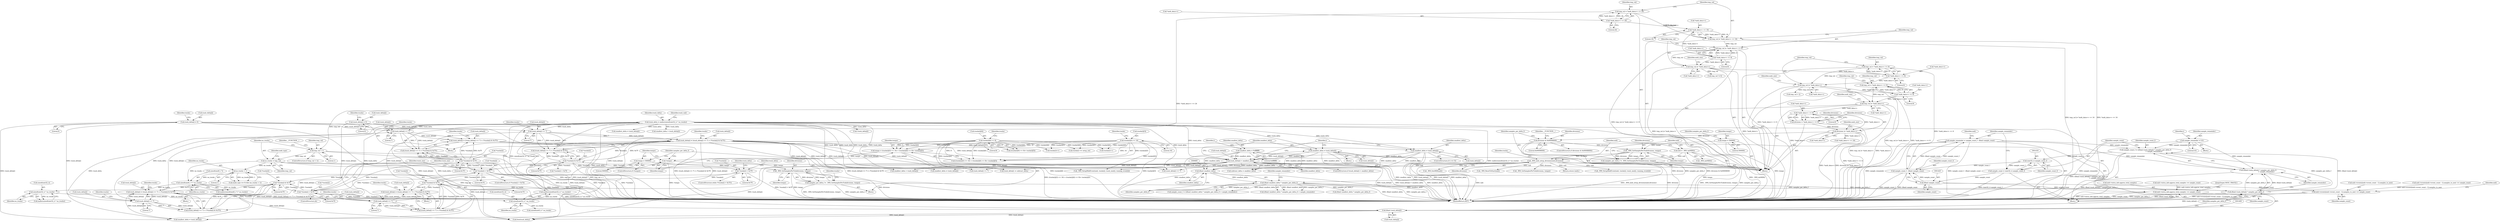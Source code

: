 digraph "0_wildmidi_660b513d99bced8783a4a5984ac2f742c74ebbdd_1@API" {
"1001420" [label="(Call,sample_remainder = sample_count_f - (float) sample_count)"];
"1001422" [label="(Call,sample_count_f - (float) sample_count)"];
"1001417" [label="(Call,(uint32_t) sample_count_f)"];
"1001404" [label="(Call,sample_count_f = (((float) track_delta[i] * samples_per_delta_f)\n                                   + sample_remainder))"];
"1001407" [label="(Call,(float) track_delta[i] * samples_per_delta_f)"];
"1001408" [label="(Call,(float) track_delta[i])"];
"1000410" [label="(Call,track_delta = malloc(sizeof(uint32_t) * no_tracks))"];
"1000412" [label="(Call,malloc(sizeof(uint32_t) * no_tracks))"];
"1000413" [label="(Call,sizeof(uint32_t) * no_tracks)"];
"1000406" [label="(Call,sizeof(uint32_t) * no_tracks)"];
"1000399" [label="(Call,sizeof(uint8_t *) * no_tracks)"];
"1000337" [label="(Call,no_tracks = tmp_val)"];
"1000325" [label="(Call,tmp_val < 1)"];
"1000316" [label="(Call,tmp_val |= *midi_data++)"];
"1000309" [label="(Call,tmp_val = *midi_data++ << 8)"];
"1000311" [label="(Call,*midi_data++ << 8)"];
"1000285" [label="(Call,tmp_val |= *midi_data++)"];
"1000278" [label="(Call,tmp_val = *midi_data++ << 8)"];
"1000280" [label="(Call,*midi_data++ << 8)"];
"1000257" [label="(Call,tmp_val |= *midi_data++)"];
"1000250" [label="(Call,tmp_val |= *midi_data++ << 8)"];
"1000243" [label="(Call,tmp_val |= *midi_data++ << 16)"];
"1000236" [label="(Call,tmp_val = *midi_data++ << 24)"];
"1000238" [label="(Call,*midi_data++ << 24)"];
"1000245" [label="(Call,*midi_data++ << 16)"];
"1000252" [label="(Call,*midi_data++ << 8)"];
"1000345" [label="(Call,no_tracks > 1)"];
"1001380" [label="(Call,track_delta[i] = (track_delta[i] << 7) + (*tracks[i] & 0x7F))"];
"1001385" [label="(Call,track_delta[i] << 7)"];
"1001337" [label="(Call,track_delta[i] = (track_delta[i] << 7) + (*tracks[i] & 0x7F))"];
"1001342" [label="(Call,track_delta[i] << 7)"];
"1001316" [label="(Call,track_delta[i] = 0)"];
"1001347" [label="(Call,*tracks[i] & 0x7F)"];
"1001322" [label="(Call,*tracks[i] > 0x7f)"];
"1000635" [label="(Call,*tracks[i] & 0x7F)"];
"1000594" [label="(Call,*tracks[i] > 0x7F)"];
"1000611" [label="(Call,*tracks[i] & 0x7F)"];
"1001390" [label="(Call,*tracks[i] & 0x7F)"];
"1001361" [label="(Call,*tracks[i] > 0x7f)"];
"1001301" [label="(Call,samples_per_delta_f = _WM_GetSamplesPerTick(divisions, tempo))"];
"1001303" [label="(Call,_WM_GetSamplesPerTick(divisions, tempo))"];
"1000393" [label="(Call,_WM_midi_setup_divisions(mdi,divisions))"];
"1000390" [label="(Call,mdi = _WM_initMDI())"];
"1000387" [label="(Call,_WM_GetSamplesPerTick(divisions, tempo))"];
"1000373" [label="(Call,divisions & 0x00008000)"];
"1000364" [label="(Call,divisions |= *midi_data++)"];
"1000357" [label="(Call,divisions = *midi_data++ << 8)"];
"1000359" [label="(Call,*midi_data++ << 8)"];
"1000140" [label="(Call,tempo = 500000)"];
"1001298" [label="(Call,tempo = 500000)"];
"1001296" [label="(Call,!tempo)"];
"1001272" [label="(Call,tempo = (tracks[i][3] << 16) + (tracks[i][4] << 8)+ tracks[i][5])"];
"1001275" [label="(Call,tracks[i][3] << 16)"];
"1001283" [label="(Call,tracks[i][4] << 8)"];
"1000683" [label="(Call,(float) smallest_delta * samples_per_delta_f)"];
"1000684" [label="(Call,(float) smallest_delta)"];
"1000661" [label="(Call,smallest_delta = track_delta[i])"];
"1000655" [label="(Call,track_delta[i] < smallest_delta)"];
"1000625" [label="(Call,track_delta[i] = (track_delta[i] << 7) + (*tracks[i] & 0x7F))"];
"1000630" [label="(Call,track_delta[i] << 7)"];
"1000588" [label="(Call,track_delta[i] = 0)"];
"1000601" [label="(Call,track_delta[i] = (track_delta[i] << 7) + (*tracks[i] & 0x7F))"];
"1000606" [label="(Call,track_delta[i] << 7)"];
"1000431" [label="(Call,smallest_delta = 0xffffffff)"];
"1000672" [label="(Call,smallest_delta = track_delta[i])"];
"1000385" [label="(Call,samples_per_delta_f = _WM_GetSamplesPerTick(divisions, tempo))"];
"1001125" [label="(Call,sample_remainder = 0.0)"];
"1001420" [label="(Call,sample_remainder = sample_count_f - (float) sample_count)"];
"1001424" [label="(Call,(float) sample_count)"];
"1001415" [label="(Call,sample_count = (uint32_t) sample_count_f)"];
"1001406" [label="(Call,((float) track_delta[i] * samples_per_delta_f)\n                                   + sample_remainder)"];
"1001427" [label="(Call,mdi->events[mdi->event_count - 1].samples_to_next += sample_count)"];
"1001440" [label="(Call,mdi->extra_info.approx_total_samples += sample_count)"];
"1001427" [label="(Call,mdi->events[mdi->event_count - 1].samples_to_next += sample_count)"];
"1000611" [label="(Call,*tracks[i] & 0x7F)"];
"1000263" [label="(Identifier,midi_size)"];
"1000612" [label="(Call,*tracks[i])"];
"1000249" [label="(Literal,16)"];
"1000357" [label="(Call,divisions = *midi_data++ << 8)"];
"1000245" [label="(Call,*midi_data++ << 16)"];
"1000673" [label="(Identifier,smallest_delta)"];
"1000393" [label="(Call,_WM_midi_setup_divisions(mdi,divisions))"];
"1001292" [label="(Identifier,tracks)"];
"1000655" [label="(Call,track_delta[i] < smallest_delta)"];
"1001147" [label="(Call,_WM_SetupMidiEvent(mdi, tracks[i], track_size[i], running_event[i]))"];
"1000392" [label="(Call,_WM_initMDI())"];
"1001341" [label="(Call,(track_delta[i] << 7) + (*tracks[i] & 0x7F))"];
"1000257" [label="(Call,tmp_val |= *midi_data++)"];
"1000250" [label="(Call,tmp_val |= *midi_data++ << 8)"];
"1000378" [label="(Identifier,__FUNCTION__)"];
"1001127" [label="(Literal,0.0)"];
"1001284" [label="(Call,tracks[i][4])"];
"1000686" [label="(Identifier,smallest_delta)"];
"1000280" [label="(Call,*midi_data++ << 8)"];
"1000406" [label="(Call,sizeof(uint32_t) * no_tracks)"];
"1001056" [label="(Call,smallest_delta > track_delta[i])"];
"1001348" [label="(Call,*tracks[i])"];
"1000266" [label="(Call,tmp_val != 6)"];
"1000394" [label="(Identifier,mdi)"];
"1000360" [label="(Call,*midi_data++)"];
"1001286" [label="(Identifier,tracks)"];
"1000682" [label="(Call,((float) smallest_delta * samples_per_delta_f) + sample_remainder)"];
"1001298" [label="(Call,tempo = 500000)"];
"1001527" [label="(Return,return (mdi);)"];
"1000654" [label="(ControlStructure,if (track_delta[i] < smallest_delta))"];
"1001126" [label="(Identifier,sample_remainder)"];
"1000656" [label="(Call,track_delta[i])"];
"1000291" [label="(Identifier,midi_size)"];
"1001381" [label="(Call,track_delta[i])"];
"1000281" [label="(Call,*midi_data++)"];
"1000625" [label="(Call,track_delta[i] = (track_delta[i] << 7) + (*tracks[i] & 0x7F))"];
"1000605" [label="(Call,(track_delta[i] << 7) + (*tracks[i] & 0x7F))"];
"1000610" [label="(Literal,7)"];
"1000407" [label="(Call,sizeof(uint32_t))"];
"1000345" [label="(Call,no_tracks > 1)"];
"1000391" [label="(Identifier,mdi)"];
"1001443" [label="(Identifier,mdi)"];
"1000390" [label="(Call,mdi = _WM_initMDI())"];
"1000398" [label="(Call,malloc(sizeof(uint8_t *) * no_tracks))"];
"1000312" [label="(Call,*midi_data++)"];
"1000239" [label="(Call,*midi_data++)"];
"1001410" [label="(Call,track_delta[i])"];
"1000410" [label="(Call,track_delta = malloc(sizeof(uint32_t) * no_tracks))"];
"1001404" [label="(Call,sample_count_f = (((float) track_delta[i] * samples_per_delta_f)\n                                   + sample_remainder))"];
"1001385" [label="(Call,track_delta[i] << 7)"];
"1000966" [label="(Call,*tracks[i] > 0x7f)"];
"1001301" [label="(Call,samples_per_delta_f = _WM_GetSamplesPerTick(divisions, tempo))"];
"1000278" [label="(Call,tmp_val = *midi_data++ << 8)"];
"1001320" [label="(Literal,0)"];
"1000366" [label="(Call,*midi_data++)"];
"1001350" [label="(Identifier,tracks)"];
"1000677" [label="(Call,subtract_delta = smallest_delta)"];
"1000614" [label="(Identifier,tracks)"];
"1001440" [label="(Call,mdi->extra_info.approx_total_samples += sample_count)"];
"1001395" [label="(Literal,0x7F)"];
"1001422" [label="(Call,sample_count_f - (float) sample_count)"];
"1000327" [label="(Literal,1)"];
"1001274" [label="(Call,(tracks[i][3] << 16) + (tracks[i][4] << 8)+ tracks[i][5])"];
"1001355" [label="(Identifier,tracks)"];
"1000663" [label="(Call,track_delta[i])"];
"1001346" [label="(Literal,7)"];
"1001370" [label="(Identifier,track_size)"];
"1000479" [label="(Call,*midi_data++ << 24)"];
"1001405" [label="(Identifier,sample_count_f)"];
"1001029" [label="(Call,track_delta[i] << 7)"];
"1000436" [label="(Identifier,i)"];
"1001415" [label="(Call,sample_count = (uint32_t) sample_count_f)"];
"1001398" [label="(Identifier,tracks)"];
"1000594" [label="(Call,*tracks[i] > 0x7F)"];
"1001342" [label="(Call,track_delta[i] << 7)"];
"1000123" [label="(Block,)"];
"1001144" [label="(Block,)"];
"1000674" [label="(Call,track_delta[i])"];
"1000595" [label="(Call,*tracks[i])"];
"1001308" [label="(Identifier,tracks)"];
"1000603" [label="(Identifier,track_delta)"];
"1000627" [label="(Identifier,track_delta)"];
"1000374" [label="(Identifier,divisions)"];
"1001407" [label="(Call,(float) track_delta[i] * samples_per_delta_f)"];
"1000373" [label="(Call,divisions & 0x00008000)"];
"1000243" [label="(Call,tmp_val |= *midi_data++ << 16)"];
"1001396" [label="(Call,tracks[i]++)"];
"1001389" [label="(Literal,7)"];
"1000599" [label="(Literal,0x7F)"];
"1000294" [label="(Call,tmp_val > 2)"];
"1000142" [label="(Literal,500000)"];
"1000636" [label="(Call,*tracks[i])"];
"1000687" [label="(Identifier,samples_per_delta_f)"];
"1000635" [label="(Call,*tracks[i] & 0x7F)"];
"1000286" [label="(Identifier,tmp_val)"];
"1000986" [label="(Call,track_delta[i] << 7)"];
"1000784" [label="(Call,_WM_SetupMidiEvent(mdi, tracks[i], track_size[i], running_event[i]))"];
"1001281" [label="(Literal,16)"];
"1001515" [label="(Call,free(track_delta))"];
"1000339" [label="(Identifier,tmp_val)"];
"1000236" [label="(Call,tmp_val = *midi_data++ << 24)"];
"1000660" [label="(Block,)"];
"1000140" [label="(Call,tempo = 500000)"];
"1000418" [label="(Identifier,track_end)"];
"1000309" [label="(Call,tmp_val = *midi_data++ << 8)"];
"1001423" [label="(Identifier,sample_count_f)"];
"1001337" [label="(Call,track_delta[i] = (track_delta[i] << 7) + (*tracks[i] & 0x7F))"];
"1001327" [label="(Literal,0x7f)"];
"1001441" [label="(Call,mdi->extra_info.approx_total_samples)"];
"1001408" [label="(Call,(float) track_delta[i])"];
"1000364" [label="(Call,divisions |= *midi_data++)"];
"1000714" [label="(Call,mdi->extra_info.approx_total_samples += sample_count)"];
"1001533" [label="(MethodReturn,RET)"];
"1000318" [label="(Call,*midi_data++)"];
"1000412" [label="(Call,malloc(sizeof(uint32_t) * no_tracks))"];
"1000363" [label="(Literal,8)"];
"1001362" [label="(Call,*tracks[i])"];
"1001295" [label="(ControlStructure,if (!tempo))"];
"1000411" [label="(Identifier,track_delta)"];
"1000385" [label="(Call,samples_per_delta_f = _WM_GetSamplesPerTick(divisions, tempo))"];
"1000432" [label="(Identifier,smallest_delta)"];
"1000359" [label="(Call,*midi_data++ << 8)"];
"1000346" [label="(Identifier,no_tracks)"];
"1000141" [label="(Identifier,tempo)"];
"1001323" [label="(Call,*tracks[i])"];
"1000588" [label="(Call,track_delta[i] = 0)"];
"1000399" [label="(Call,sizeof(uint8_t *) * no_tracks)"];
"1000284" [label="(Literal,8)"];
"1000597" [label="(Identifier,tracks)"];
"1000343" [label="(Identifier,midi_type)"];
"1000375" [label="(Literal,0x00008000)"];
"1001289" [label="(Literal,8)"];
"1000287" [label="(Call,*midi_data++)"];
"1001529" [label="(Call,_WM_freeMDI(mdi))"];
"1000259" [label="(Call,*midi_data++)"];
"1001384" [label="(Call,(track_delta[i] << 7) + (*tracks[i] & 0x7F))"];
"1001325" [label="(Identifier,tracks)"];
"1000643" [label="(Identifier,tracks)"];
"1000244" [label="(Identifier,tmp_val)"];
"1000237" [label="(Identifier,tmp_val)"];
"1001300" [label="(Literal,500000)"];
"1001343" [label="(Call,track_delta[i])"];
"1001306" [label="(Call,tracks[i] += setup_ret)"];
"1001282" [label="(Call,(tracks[i][4] << 8)+ tracks[i][5])"];
"1000662" [label="(Identifier,smallest_delta)"];
"1000387" [label="(Call,_WM_GetSamplesPerTick(divisions, tempo))"];
"1001303" [label="(Call,_WM_GetSamplesPerTick(divisions, tempo))"];
"1000251" [label="(Identifier,tmp_val)"];
"1001317" [label="(Call,track_delta[i])"];
"1000630" [label="(Call,track_delta[i] << 7)"];
"1000634" [label="(Literal,7)"];
"1000324" [label="(ControlStructure,if (tmp_val < 1))"];
"1001283" [label="(Call,tracks[i][4] << 8)"];
"1001366" [label="(Literal,0x7f)"];
"1000589" [label="(Call,track_delta[i])"];
"1001380" [label="(Call,track_delta[i] = (track_delta[i] << 7) + (*tracks[i] & 0x7F))"];
"1001426" [label="(Identifier,sample_count)"];
"1001428" [label="(Call,mdi->events[mdi->event_count - 1].samples_to_next)"];
"1000370" [label="(Identifier,midi_size)"];
"1000311" [label="(Call,*midi_data++ << 8)"];
"1001297" [label="(Identifier,tempo)"];
"1000774" [label="(Call,smallest_delta = track_delta[i])"];
"1000413" [label="(Call,sizeof(uint32_t) * no_tracks)"];
"1000606" [label="(Call,track_delta[i] << 7)"];
"1000315" [label="(Literal,8)"];
"1000279" [label="(Identifier,tmp_val)"];
"1000317" [label="(Identifier,tmp_val)"];
"1001338" [label="(Call,track_delta[i])"];
"1001296" [label="(Call,!tempo)"];
"1000688" [label="(Identifier,sample_remainder)"];
"1000619" [label="(Identifier,tracks)"];
"1000395" [label="(Identifier,divisions)"];
"1001275" [label="(Call,tracks[i][3] << 16)"];
"1001420" [label="(Call,sample_remainder = sample_count_f - (float) sample_count)"];
"1000256" [label="(Literal,8)"];
"1000668" [label="(ControlStructure,if (i == 0))"];
"1000358" [label="(Identifier,divisions)"];
"1001424" [label="(Call,(float) sample_count)"];
"1000338" [label="(Identifier,no_tracks)"];
"1000330" [label="(Identifier,__FUNCTION__)"];
"1000322" [label="(Identifier,midi_size)"];
"1000661" [label="(Call,smallest_delta = track_delta[i])"];
"1001302" [label="(Identifier,samples_per_delta_f)"];
"1001075" [label="(Call,(float) smallest_delta * samples_per_delta_f)"];
"1000443" [label="(Block,)"];
"1001439" [label="(Identifier,sample_count)"];
"1000600" [label="(Block,)"];
"1000310" [label="(Identifier,tmp_val)"];
"1001352" [label="(Literal,0x7F)"];
"1001431" [label="(Identifier,mdi)"];
"1001393" [label="(Identifier,tracks)"];
"1001273" [label="(Identifier,tempo)"];
"1001390" [label="(Call,*tracks[i] & 0x7F)"];
"1000626" [label="(Call,track_delta[i])"];
"1000325" [label="(Call,tmp_val < 1)"];
"1001413" [label="(Identifier,samples_per_delta_f)"];
"1001322" [label="(Call,*tracks[i] > 0x7f)"];
"1000431" [label="(Call,smallest_delta = 0xffffffff)"];
"1000409" [label="(Identifier,no_tracks)"];
"1001361" [label="(Call,*tracks[i] > 0x7f)"];
"1000253" [label="(Call,*midi_data++)"];
"1000638" [label="(Identifier,tracks)"];
"1001347" [label="(Call,*tracks[i] & 0x7F)"];
"1001330" [label="(Block,)"];
"1000388" [label="(Identifier,divisions)"];
"1000592" [label="(Literal,0)"];
"1000680" [label="(Call,sample_count_f = (((float) smallest_delta * samples_per_delta_f) + sample_remainder))"];
"1001447" [label="(JumpTarget,NEXT_TRACK2:)"];
"1000246" [label="(Call,*midi_data++)"];
"1000683" [label="(Call,(float) smallest_delta * samples_per_delta_f)"];
"1000601" [label="(Call,track_delta[i] = (track_delta[i] << 7) + (*tracks[i] & 0x7F))"];
"1000397" [label="(Identifier,tracks)"];
"1001334" [label="(Identifier,track_size)"];
"1001321" [label="(ControlStructure,if (*tracks[i] > 0x7f))"];
"1000768" [label="(Call,smallest_delta > track_delta[i])"];
"1000607" [label="(Call,track_delta[i])"];
"1001125" [label="(Call,sample_remainder = 0.0)"];
"1000326" [label="(Identifier,tmp_val)"];
"1000386" [label="(Identifier,samples_per_delta_f)"];
"1000433" [label="(Literal,0xffffffff)"];
"1001417" [label="(Call,(uint32_t) sample_count_f)"];
"1000365" [label="(Identifier,divisions)"];
"1001272" [label="(Call,tempo = (tracks[i][3] << 16) + (tracks[i][4] << 8)+ tracks[i][5])"];
"1001130" [label="(Identifier,i)"];
"1000416" [label="(Identifier,no_tracks)"];
"1001304" [label="(Identifier,divisions)"];
"1000754" [label="(Call,track_delta[i] -= subtract_delta)"];
"1001114" [label="(Block,)"];
"1001448" [label="(Call,smallest_delta = track_delta[i])"];
"1000616" [label="(Literal,0x7F)"];
"1000672" [label="(Call,smallest_delta = track_delta[i])"];
"1000402" [label="(Identifier,no_tracks)"];
"1001406" [label="(Call,((float) track_delta[i] * samples_per_delta_f)\n                                   + sample_remainder)"];
"1001414" [label="(Identifier,sample_remainder)"];
"1001271" [label="(Block,)"];
"1000701" [label="(Call,mdi->events[mdi->event_count - 1].samples_to_next += sample_count)"];
"1000242" [label="(Literal,24)"];
"1000602" [label="(Call,track_delta[i])"];
"1001329" [label="(ControlStructure,do)"];
"1001419" [label="(Identifier,sample_count_f)"];
"1001391" [label="(Call,*tracks[i])"];
"1000258" [label="(Identifier,tmp_val)"];
"1001446" [label="(Identifier,sample_count)"];
"1001421" [label="(Identifier,sample_remainder)"];
"1000593" [label="(ControlStructure,while (*tracks[i] > 0x7F))"];
"1000389" [label="(Identifier,tempo)"];
"1000372" [label="(ControlStructure,if (divisions & 0x00008000))"];
"1001276" [label="(Call,tracks[i][3])"];
"1001508" [label="(Call,_WM_ResetToStart(mdi))"];
"1000341" [label="(Call,(midi_type == 0) && (no_tracks > 1))"];
"1000631" [label="(Call,track_delta[i])"];
"1000952" [label="(Call,_WM_GetSamplesPerTick(divisions, tempo))"];
"1001299" [label="(Identifier,tempo)"];
"1000238" [label="(Call,*midi_data++ << 24)"];
"1001353" [label="(Call,tracks[i]++)"];
"1001416" [label="(Identifier,sample_count)"];
"1000400" [label="(Call,sizeof(uint8_t *))"];
"1000337" [label="(Call,no_tracks = tmp_val)"];
"1000347" [label="(Literal,1)"];
"1001062" [label="(Call,smallest_delta = track_delta[i])"];
"1001305" [label="(Identifier,tempo)"];
"1000145" [label="(Identifier,samples_per_delta_f)"];
"1000442" [label="(Identifier,i)"];
"1001316" [label="(Call,track_delta[i] = 0)"];
"1000414" [label="(Call,sizeof(uint32_t))"];
"1000316" [label="(Call,tmp_val |= *midi_data++)"];
"1000285" [label="(Call,tmp_val |= *midi_data++)"];
"1000252" [label="(Call,*midi_data++ << 8)"];
"1001048" [label="(Call,!track_delta[i])"];
"1000684" [label="(Call,(float) smallest_delta)"];
"1001386" [label="(Call,track_delta[i])"];
"1000640" [label="(Literal,0x7F)"];
"1000629" [label="(Call,(track_delta[i] << 7) + (*tracks[i] & 0x7F))"];
"1000420" [label="(Call,sizeof(uint8_t) * no_tracks)"];
"1000659" [label="(Identifier,smallest_delta)"];
"1000405" [label="(Call,malloc(sizeof(uint32_t) * no_tracks))"];
"1001420" -> "1001144"  [label="AST: "];
"1001420" -> "1001422"  [label="CFG: "];
"1001421" -> "1001420"  [label="AST: "];
"1001422" -> "1001420"  [label="AST: "];
"1001431" -> "1001420"  [label="CFG: "];
"1001420" -> "1001533"  [label="DDG: sample_count_f - (float) sample_count"];
"1001420" -> "1001533"  [label="DDG: sample_remainder"];
"1001420" -> "1001404"  [label="DDG: sample_remainder"];
"1001420" -> "1001406"  [label="DDG: sample_remainder"];
"1001422" -> "1001420"  [label="DDG: sample_count_f"];
"1001422" -> "1001420"  [label="DDG: (float) sample_count"];
"1001422" -> "1001424"  [label="CFG: "];
"1001423" -> "1001422"  [label="AST: "];
"1001424" -> "1001422"  [label="AST: "];
"1001422" -> "1001533"  [label="DDG: sample_count_f"];
"1001422" -> "1001533"  [label="DDG: (float) sample_count"];
"1001417" -> "1001422"  [label="DDG: sample_count_f"];
"1001424" -> "1001422"  [label="DDG: sample_count"];
"1001417" -> "1001415"  [label="AST: "];
"1001417" -> "1001419"  [label="CFG: "];
"1001418" -> "1001417"  [label="AST: "];
"1001419" -> "1001417"  [label="AST: "];
"1001415" -> "1001417"  [label="CFG: "];
"1001417" -> "1001415"  [label="DDG: sample_count_f"];
"1001404" -> "1001417"  [label="DDG: sample_count_f"];
"1001404" -> "1001144"  [label="AST: "];
"1001404" -> "1001406"  [label="CFG: "];
"1001405" -> "1001404"  [label="AST: "];
"1001406" -> "1001404"  [label="AST: "];
"1001416" -> "1001404"  [label="CFG: "];
"1001404" -> "1001533"  [label="DDG: ((float) track_delta[i] * samples_per_delta_f)\n                                   + sample_remainder"];
"1001407" -> "1001404"  [label="DDG: (float) track_delta[i]"];
"1001407" -> "1001404"  [label="DDG: samples_per_delta_f"];
"1001125" -> "1001404"  [label="DDG: sample_remainder"];
"1001407" -> "1001406"  [label="AST: "];
"1001407" -> "1001413"  [label="CFG: "];
"1001408" -> "1001407"  [label="AST: "];
"1001413" -> "1001407"  [label="AST: "];
"1001414" -> "1001407"  [label="CFG: "];
"1001407" -> "1001533"  [label="DDG: (float) track_delta[i]"];
"1001407" -> "1001533"  [label="DDG: samples_per_delta_f"];
"1001407" -> "1001406"  [label="DDG: (float) track_delta[i]"];
"1001407" -> "1001406"  [label="DDG: samples_per_delta_f"];
"1001408" -> "1001407"  [label="DDG: track_delta[i]"];
"1001301" -> "1001407"  [label="DDG: samples_per_delta_f"];
"1000683" -> "1001407"  [label="DDG: samples_per_delta_f"];
"1001408" -> "1001410"  [label="CFG: "];
"1001409" -> "1001408"  [label="AST: "];
"1001410" -> "1001408"  [label="AST: "];
"1001413" -> "1001408"  [label="CFG: "];
"1000410" -> "1001408"  [label="DDG: track_delta"];
"1001380" -> "1001408"  [label="DDG: track_delta[i]"];
"1001408" -> "1001448"  [label="DDG: track_delta[i]"];
"1001408" -> "1001515"  [label="DDG: track_delta[i]"];
"1000410" -> "1000123"  [label="AST: "];
"1000410" -> "1000412"  [label="CFG: "];
"1000411" -> "1000410"  [label="AST: "];
"1000412" -> "1000410"  [label="AST: "];
"1000418" -> "1000410"  [label="CFG: "];
"1000410" -> "1001533"  [label="DDG: malloc(sizeof(uint32_t) * no_tracks)"];
"1000412" -> "1000410"  [label="DDG: sizeof(uint32_t) * no_tracks"];
"1000410" -> "1000606"  [label="DDG: track_delta"];
"1000410" -> "1000630"  [label="DDG: track_delta"];
"1000410" -> "1000655"  [label="DDG: track_delta"];
"1000410" -> "1000661"  [label="DDG: track_delta"];
"1000410" -> "1000672"  [label="DDG: track_delta"];
"1000410" -> "1000754"  [label="DDG: track_delta"];
"1000410" -> "1000768"  [label="DDG: track_delta"];
"1000410" -> "1000774"  [label="DDG: track_delta"];
"1000410" -> "1000986"  [label="DDG: track_delta"];
"1000410" -> "1001029"  [label="DDG: track_delta"];
"1000410" -> "1001048"  [label="DDG: track_delta"];
"1000410" -> "1001056"  [label="DDG: track_delta"];
"1000410" -> "1001062"  [label="DDG: track_delta"];
"1000410" -> "1001342"  [label="DDG: track_delta"];
"1000410" -> "1001385"  [label="DDG: track_delta"];
"1000410" -> "1001448"  [label="DDG: track_delta"];
"1000410" -> "1001515"  [label="DDG: track_delta"];
"1000412" -> "1000413"  [label="CFG: "];
"1000413" -> "1000412"  [label="AST: "];
"1000412" -> "1001533"  [label="DDG: sizeof(uint32_t) * no_tracks"];
"1000413" -> "1000412"  [label="DDG: no_tracks"];
"1000413" -> "1000416"  [label="CFG: "];
"1000414" -> "1000413"  [label="AST: "];
"1000416" -> "1000413"  [label="AST: "];
"1000406" -> "1000413"  [label="DDG: no_tracks"];
"1000413" -> "1000420"  [label="DDG: no_tracks"];
"1000406" -> "1000405"  [label="AST: "];
"1000406" -> "1000409"  [label="CFG: "];
"1000407" -> "1000406"  [label="AST: "];
"1000409" -> "1000406"  [label="AST: "];
"1000405" -> "1000406"  [label="CFG: "];
"1000406" -> "1000405"  [label="DDG: no_tracks"];
"1000399" -> "1000406"  [label="DDG: no_tracks"];
"1000399" -> "1000398"  [label="AST: "];
"1000399" -> "1000402"  [label="CFG: "];
"1000400" -> "1000399"  [label="AST: "];
"1000402" -> "1000399"  [label="AST: "];
"1000398" -> "1000399"  [label="CFG: "];
"1000399" -> "1000398"  [label="DDG: no_tracks"];
"1000337" -> "1000399"  [label="DDG: no_tracks"];
"1000345" -> "1000399"  [label="DDG: no_tracks"];
"1000337" -> "1000123"  [label="AST: "];
"1000337" -> "1000339"  [label="CFG: "];
"1000338" -> "1000337"  [label="AST: "];
"1000339" -> "1000337"  [label="AST: "];
"1000343" -> "1000337"  [label="CFG: "];
"1000337" -> "1001533"  [label="DDG: tmp_val"];
"1000337" -> "1001533"  [label="DDG: no_tracks"];
"1000325" -> "1000337"  [label="DDG: tmp_val"];
"1000337" -> "1000345"  [label="DDG: no_tracks"];
"1000325" -> "1000324"  [label="AST: "];
"1000325" -> "1000327"  [label="CFG: "];
"1000326" -> "1000325"  [label="AST: "];
"1000327" -> "1000325"  [label="AST: "];
"1000330" -> "1000325"  [label="CFG: "];
"1000338" -> "1000325"  [label="CFG: "];
"1000325" -> "1001533"  [label="DDG: tmp_val"];
"1000325" -> "1001533"  [label="DDG: tmp_val < 1"];
"1000316" -> "1000325"  [label="DDG: tmp_val"];
"1000316" -> "1000123"  [label="AST: "];
"1000316" -> "1000318"  [label="CFG: "];
"1000317" -> "1000316"  [label="AST: "];
"1000318" -> "1000316"  [label="AST: "];
"1000322" -> "1000316"  [label="CFG: "];
"1000316" -> "1001533"  [label="DDG: *midi_data++"];
"1000316" -> "1001533"  [label="DDG: tmp_val |= *midi_data++"];
"1000309" -> "1000316"  [label="DDG: tmp_val"];
"1000311" -> "1000316"  [label="DDG: *midi_data++"];
"1000316" -> "1000359"  [label="DDG: *midi_data++"];
"1000309" -> "1000123"  [label="AST: "];
"1000309" -> "1000311"  [label="CFG: "];
"1000310" -> "1000309"  [label="AST: "];
"1000311" -> "1000309"  [label="AST: "];
"1000317" -> "1000309"  [label="CFG: "];
"1000309" -> "1001533"  [label="DDG: *midi_data++ << 8"];
"1000311" -> "1000309"  [label="DDG: *midi_data++"];
"1000311" -> "1000309"  [label="DDG: 8"];
"1000311" -> "1000315"  [label="CFG: "];
"1000312" -> "1000311"  [label="AST: "];
"1000315" -> "1000311"  [label="AST: "];
"1000285" -> "1000311"  [label="DDG: *midi_data++"];
"1000285" -> "1000123"  [label="AST: "];
"1000285" -> "1000287"  [label="CFG: "];
"1000286" -> "1000285"  [label="AST: "];
"1000287" -> "1000285"  [label="AST: "];
"1000291" -> "1000285"  [label="CFG: "];
"1000285" -> "1001533"  [label="DDG: tmp_val |= *midi_data++"];
"1000285" -> "1001533"  [label="DDG: *midi_data++"];
"1000278" -> "1000285"  [label="DDG: tmp_val"];
"1000280" -> "1000285"  [label="DDG: *midi_data++"];
"1000285" -> "1000294"  [label="DDG: tmp_val"];
"1000278" -> "1000123"  [label="AST: "];
"1000278" -> "1000280"  [label="CFG: "];
"1000279" -> "1000278"  [label="AST: "];
"1000280" -> "1000278"  [label="AST: "];
"1000286" -> "1000278"  [label="CFG: "];
"1000278" -> "1001533"  [label="DDG: *midi_data++ << 8"];
"1000280" -> "1000278"  [label="DDG: *midi_data++"];
"1000280" -> "1000278"  [label="DDG: 8"];
"1000280" -> "1000284"  [label="CFG: "];
"1000281" -> "1000280"  [label="AST: "];
"1000284" -> "1000280"  [label="AST: "];
"1000257" -> "1000280"  [label="DDG: *midi_data++"];
"1000257" -> "1000123"  [label="AST: "];
"1000257" -> "1000259"  [label="CFG: "];
"1000258" -> "1000257"  [label="AST: "];
"1000259" -> "1000257"  [label="AST: "];
"1000263" -> "1000257"  [label="CFG: "];
"1000257" -> "1001533"  [label="DDG: *midi_data++"];
"1000257" -> "1001533"  [label="DDG: tmp_val |= *midi_data++"];
"1000250" -> "1000257"  [label="DDG: tmp_val"];
"1000252" -> "1000257"  [label="DDG: *midi_data++"];
"1000257" -> "1000266"  [label="DDG: tmp_val"];
"1000250" -> "1000123"  [label="AST: "];
"1000250" -> "1000252"  [label="CFG: "];
"1000251" -> "1000250"  [label="AST: "];
"1000252" -> "1000250"  [label="AST: "];
"1000258" -> "1000250"  [label="CFG: "];
"1000250" -> "1001533"  [label="DDG: *midi_data++ << 8"];
"1000250" -> "1001533"  [label="DDG: tmp_val |= *midi_data++ << 8"];
"1000243" -> "1000250"  [label="DDG: tmp_val"];
"1000252" -> "1000250"  [label="DDG: *midi_data++"];
"1000252" -> "1000250"  [label="DDG: 8"];
"1000243" -> "1000123"  [label="AST: "];
"1000243" -> "1000245"  [label="CFG: "];
"1000244" -> "1000243"  [label="AST: "];
"1000245" -> "1000243"  [label="AST: "];
"1000251" -> "1000243"  [label="CFG: "];
"1000243" -> "1001533"  [label="DDG: *midi_data++ << 16"];
"1000243" -> "1001533"  [label="DDG: tmp_val |= *midi_data++ << 16"];
"1000236" -> "1000243"  [label="DDG: tmp_val"];
"1000245" -> "1000243"  [label="DDG: *midi_data++"];
"1000245" -> "1000243"  [label="DDG: 16"];
"1000236" -> "1000123"  [label="AST: "];
"1000236" -> "1000238"  [label="CFG: "];
"1000237" -> "1000236"  [label="AST: "];
"1000238" -> "1000236"  [label="AST: "];
"1000244" -> "1000236"  [label="CFG: "];
"1000236" -> "1001533"  [label="DDG: *midi_data++ << 24"];
"1000238" -> "1000236"  [label="DDG: *midi_data++"];
"1000238" -> "1000236"  [label="DDG: 24"];
"1000238" -> "1000242"  [label="CFG: "];
"1000239" -> "1000238"  [label="AST: "];
"1000242" -> "1000238"  [label="AST: "];
"1000238" -> "1000245"  [label="DDG: *midi_data++"];
"1000245" -> "1000249"  [label="CFG: "];
"1000246" -> "1000245"  [label="AST: "];
"1000249" -> "1000245"  [label="AST: "];
"1000245" -> "1000252"  [label="DDG: *midi_data++"];
"1000252" -> "1000256"  [label="CFG: "];
"1000253" -> "1000252"  [label="AST: "];
"1000256" -> "1000252"  [label="AST: "];
"1000345" -> "1000341"  [label="AST: "];
"1000345" -> "1000347"  [label="CFG: "];
"1000346" -> "1000345"  [label="AST: "];
"1000347" -> "1000345"  [label="AST: "];
"1000341" -> "1000345"  [label="CFG: "];
"1000345" -> "1001533"  [label="DDG: no_tracks"];
"1000345" -> "1000341"  [label="DDG: no_tracks"];
"1000345" -> "1000341"  [label="DDG: 1"];
"1001380" -> "1001144"  [label="AST: "];
"1001380" -> "1001384"  [label="CFG: "];
"1001381" -> "1001380"  [label="AST: "];
"1001384" -> "1001380"  [label="AST: "];
"1001398" -> "1001380"  [label="CFG: "];
"1001380" -> "1001533"  [label="DDG: (track_delta[i] << 7) + (*tracks[i] & 0x7F)"];
"1001385" -> "1001380"  [label="DDG: track_delta[i]"];
"1001385" -> "1001380"  [label="DDG: 7"];
"1001390" -> "1001380"  [label="DDG: *tracks[i]"];
"1001390" -> "1001380"  [label="DDG: 0x7F"];
"1001385" -> "1001384"  [label="AST: "];
"1001385" -> "1001389"  [label="CFG: "];
"1001386" -> "1001385"  [label="AST: "];
"1001389" -> "1001385"  [label="AST: "];
"1001393" -> "1001385"  [label="CFG: "];
"1001385" -> "1001384"  [label="DDG: track_delta[i]"];
"1001385" -> "1001384"  [label="DDG: 7"];
"1001337" -> "1001385"  [label="DDG: track_delta[i]"];
"1001316" -> "1001385"  [label="DDG: track_delta[i]"];
"1001337" -> "1001330"  [label="AST: "];
"1001337" -> "1001341"  [label="CFG: "];
"1001338" -> "1001337"  [label="AST: "];
"1001341" -> "1001337"  [label="AST: "];
"1001355" -> "1001337"  [label="CFG: "];
"1001337" -> "1001533"  [label="DDG: track_delta[i]"];
"1001337" -> "1001533"  [label="DDG: (track_delta[i] << 7) + (*tracks[i] & 0x7F)"];
"1001342" -> "1001337"  [label="DDG: track_delta[i]"];
"1001342" -> "1001337"  [label="DDG: 7"];
"1001347" -> "1001337"  [label="DDG: *tracks[i]"];
"1001347" -> "1001337"  [label="DDG: 0x7F"];
"1001337" -> "1001342"  [label="DDG: track_delta[i]"];
"1001337" -> "1001448"  [label="DDG: track_delta[i]"];
"1001337" -> "1001515"  [label="DDG: track_delta[i]"];
"1001342" -> "1001341"  [label="AST: "];
"1001342" -> "1001346"  [label="CFG: "];
"1001343" -> "1001342"  [label="AST: "];
"1001346" -> "1001342"  [label="AST: "];
"1001350" -> "1001342"  [label="CFG: "];
"1001342" -> "1001341"  [label="DDG: track_delta[i]"];
"1001342" -> "1001341"  [label="DDG: 7"];
"1001316" -> "1001342"  [label="DDG: track_delta[i]"];
"1001316" -> "1001144"  [label="AST: "];
"1001316" -> "1001320"  [label="CFG: "];
"1001317" -> "1001316"  [label="AST: "];
"1001320" -> "1001316"  [label="AST: "];
"1001325" -> "1001316"  [label="CFG: "];
"1001316" -> "1001533"  [label="DDG: track_delta[i]"];
"1001316" -> "1001448"  [label="DDG: track_delta[i]"];
"1001316" -> "1001515"  [label="DDG: track_delta[i]"];
"1001347" -> "1001341"  [label="AST: "];
"1001347" -> "1001352"  [label="CFG: "];
"1001348" -> "1001347"  [label="AST: "];
"1001352" -> "1001347"  [label="AST: "];
"1001341" -> "1001347"  [label="CFG: "];
"1001347" -> "1001341"  [label="DDG: *tracks[i]"];
"1001347" -> "1001341"  [label="DDG: 0x7F"];
"1001322" -> "1001347"  [label="DDG: *tracks[i]"];
"1001361" -> "1001347"  [label="DDG: *tracks[i]"];
"1001347" -> "1001361"  [label="DDG: *tracks[i]"];
"1001322" -> "1001321"  [label="AST: "];
"1001322" -> "1001327"  [label="CFG: "];
"1001323" -> "1001322"  [label="AST: "];
"1001327" -> "1001322"  [label="AST: "];
"1001334" -> "1001322"  [label="CFG: "];
"1001370" -> "1001322"  [label="CFG: "];
"1001322" -> "1001533"  [label="DDG: *tracks[i] > 0x7f"];
"1001322" -> "1001533"  [label="DDG: *tracks[i]"];
"1000635" -> "1001322"  [label="DDG: *tracks[i]"];
"1001390" -> "1001322"  [label="DDG: *tracks[i]"];
"1001361" -> "1001322"  [label="DDG: *tracks[i]"];
"1001322" -> "1001390"  [label="DDG: *tracks[i]"];
"1000635" -> "1000629"  [label="AST: "];
"1000635" -> "1000640"  [label="CFG: "];
"1000636" -> "1000635"  [label="AST: "];
"1000640" -> "1000635"  [label="AST: "];
"1000629" -> "1000635"  [label="CFG: "];
"1000635" -> "1001533"  [label="DDG: *tracks[i]"];
"1000635" -> "1000594"  [label="DDG: *tracks[i]"];
"1000635" -> "1000625"  [label="DDG: *tracks[i]"];
"1000635" -> "1000625"  [label="DDG: 0x7F"];
"1000635" -> "1000629"  [label="DDG: *tracks[i]"];
"1000635" -> "1000629"  [label="DDG: 0x7F"];
"1000594" -> "1000635"  [label="DDG: *tracks[i]"];
"1000635" -> "1000966"  [label="DDG: *tracks[i]"];
"1000594" -> "1000593"  [label="AST: "];
"1000594" -> "1000599"  [label="CFG: "];
"1000595" -> "1000594"  [label="AST: "];
"1000599" -> "1000594"  [label="AST: "];
"1000603" -> "1000594"  [label="CFG: "];
"1000627" -> "1000594"  [label="CFG: "];
"1000594" -> "1001533"  [label="DDG: *tracks[i] > 0x7F"];
"1000611" -> "1000594"  [label="DDG: *tracks[i]"];
"1000594" -> "1000611"  [label="DDG: *tracks[i]"];
"1000611" -> "1000605"  [label="AST: "];
"1000611" -> "1000616"  [label="CFG: "];
"1000612" -> "1000611"  [label="AST: "];
"1000616" -> "1000611"  [label="AST: "];
"1000605" -> "1000611"  [label="CFG: "];
"1000611" -> "1000601"  [label="DDG: *tracks[i]"];
"1000611" -> "1000601"  [label="DDG: 0x7F"];
"1000611" -> "1000605"  [label="DDG: *tracks[i]"];
"1000611" -> "1000605"  [label="DDG: 0x7F"];
"1001390" -> "1001384"  [label="AST: "];
"1001390" -> "1001395"  [label="CFG: "];
"1001391" -> "1001390"  [label="AST: "];
"1001395" -> "1001390"  [label="AST: "];
"1001384" -> "1001390"  [label="CFG: "];
"1001390" -> "1001533"  [label="DDG: *tracks[i]"];
"1001390" -> "1001384"  [label="DDG: *tracks[i]"];
"1001390" -> "1001384"  [label="DDG: 0x7F"];
"1001361" -> "1001390"  [label="DDG: *tracks[i]"];
"1001361" -> "1001329"  [label="AST: "];
"1001361" -> "1001366"  [label="CFG: "];
"1001362" -> "1001361"  [label="AST: "];
"1001366" -> "1001361"  [label="AST: "];
"1001334" -> "1001361"  [label="CFG: "];
"1001370" -> "1001361"  [label="CFG: "];
"1001361" -> "1001533"  [label="DDG: *tracks[i] > 0x7f"];
"1001361" -> "1001533"  [label="DDG: *tracks[i]"];
"1001301" -> "1001271"  [label="AST: "];
"1001301" -> "1001303"  [label="CFG: "];
"1001302" -> "1001301"  [label="AST: "];
"1001303" -> "1001301"  [label="AST: "];
"1001308" -> "1001301"  [label="CFG: "];
"1001301" -> "1001533"  [label="DDG: samples_per_delta_f"];
"1001301" -> "1001533"  [label="DDG: _WM_GetSamplesPerTick(divisions, tempo)"];
"1001303" -> "1001301"  [label="DDG: divisions"];
"1001303" -> "1001301"  [label="DDG: tempo"];
"1001303" -> "1001305"  [label="CFG: "];
"1001304" -> "1001303"  [label="AST: "];
"1001305" -> "1001303"  [label="AST: "];
"1001303" -> "1001533"  [label="DDG: divisions"];
"1001303" -> "1001533"  [label="DDG: tempo"];
"1000393" -> "1001303"  [label="DDG: divisions"];
"1001298" -> "1001303"  [label="DDG: tempo"];
"1001296" -> "1001303"  [label="DDG: tempo"];
"1000393" -> "1000123"  [label="AST: "];
"1000393" -> "1000395"  [label="CFG: "];
"1000394" -> "1000393"  [label="AST: "];
"1000395" -> "1000393"  [label="AST: "];
"1000397" -> "1000393"  [label="CFG: "];
"1000393" -> "1001533"  [label="DDG: mdi"];
"1000393" -> "1001533"  [label="DDG: _WM_midi_setup_divisions(mdi,divisions)"];
"1000393" -> "1001533"  [label="DDG: divisions"];
"1000390" -> "1000393"  [label="DDG: mdi"];
"1000387" -> "1000393"  [label="DDG: divisions"];
"1000393" -> "1000784"  [label="DDG: mdi"];
"1000393" -> "1000952"  [label="DDG: divisions"];
"1000393" -> "1001147"  [label="DDG: mdi"];
"1000393" -> "1001508"  [label="DDG: mdi"];
"1000393" -> "1001527"  [label="DDG: mdi"];
"1000393" -> "1001529"  [label="DDG: mdi"];
"1000390" -> "1000123"  [label="AST: "];
"1000390" -> "1000392"  [label="CFG: "];
"1000391" -> "1000390"  [label="AST: "];
"1000392" -> "1000390"  [label="AST: "];
"1000394" -> "1000390"  [label="CFG: "];
"1000390" -> "1001533"  [label="DDG: _WM_initMDI()"];
"1000387" -> "1000385"  [label="AST: "];
"1000387" -> "1000389"  [label="CFG: "];
"1000388" -> "1000387"  [label="AST: "];
"1000389" -> "1000387"  [label="AST: "];
"1000385" -> "1000387"  [label="CFG: "];
"1000387" -> "1001533"  [label="DDG: tempo"];
"1000387" -> "1000385"  [label="DDG: divisions"];
"1000387" -> "1000385"  [label="DDG: tempo"];
"1000373" -> "1000387"  [label="DDG: divisions"];
"1000140" -> "1000387"  [label="DDG: tempo"];
"1000373" -> "1000372"  [label="AST: "];
"1000373" -> "1000375"  [label="CFG: "];
"1000374" -> "1000373"  [label="AST: "];
"1000375" -> "1000373"  [label="AST: "];
"1000378" -> "1000373"  [label="CFG: "];
"1000386" -> "1000373"  [label="CFG: "];
"1000373" -> "1001533"  [label="DDG: divisions & 0x00008000"];
"1000373" -> "1001533"  [label="DDG: divisions"];
"1000364" -> "1000373"  [label="DDG: divisions"];
"1000364" -> "1000123"  [label="AST: "];
"1000364" -> "1000366"  [label="CFG: "];
"1000365" -> "1000364"  [label="AST: "];
"1000366" -> "1000364"  [label="AST: "];
"1000370" -> "1000364"  [label="CFG: "];
"1000364" -> "1001533"  [label="DDG: divisions |= *midi_data++"];
"1000364" -> "1001533"  [label="DDG: *midi_data++"];
"1000357" -> "1000364"  [label="DDG: divisions"];
"1000359" -> "1000364"  [label="DDG: *midi_data++"];
"1000364" -> "1000479"  [label="DDG: *midi_data++"];
"1000357" -> "1000123"  [label="AST: "];
"1000357" -> "1000359"  [label="CFG: "];
"1000358" -> "1000357"  [label="AST: "];
"1000359" -> "1000357"  [label="AST: "];
"1000365" -> "1000357"  [label="CFG: "];
"1000357" -> "1001533"  [label="DDG: *midi_data++ << 8"];
"1000359" -> "1000357"  [label="DDG: *midi_data++"];
"1000359" -> "1000357"  [label="DDG: 8"];
"1000359" -> "1000363"  [label="CFG: "];
"1000360" -> "1000359"  [label="AST: "];
"1000363" -> "1000359"  [label="AST: "];
"1000140" -> "1000123"  [label="AST: "];
"1000140" -> "1000142"  [label="CFG: "];
"1000141" -> "1000140"  [label="AST: "];
"1000142" -> "1000140"  [label="AST: "];
"1000145" -> "1000140"  [label="CFG: "];
"1000140" -> "1001533"  [label="DDG: tempo"];
"1001298" -> "1001295"  [label="AST: "];
"1001298" -> "1001300"  [label="CFG: "];
"1001299" -> "1001298"  [label="AST: "];
"1001300" -> "1001298"  [label="AST: "];
"1001302" -> "1001298"  [label="CFG: "];
"1001296" -> "1001295"  [label="AST: "];
"1001296" -> "1001297"  [label="CFG: "];
"1001297" -> "1001296"  [label="AST: "];
"1001299" -> "1001296"  [label="CFG: "];
"1001302" -> "1001296"  [label="CFG: "];
"1001296" -> "1001533"  [label="DDG: !tempo"];
"1001272" -> "1001296"  [label="DDG: tempo"];
"1001272" -> "1001271"  [label="AST: "];
"1001272" -> "1001274"  [label="CFG: "];
"1001273" -> "1001272"  [label="AST: "];
"1001274" -> "1001272"  [label="AST: "];
"1001297" -> "1001272"  [label="CFG: "];
"1001272" -> "1001533"  [label="DDG: (tracks[i][3] << 16) + (tracks[i][4] << 8)+ tracks[i][5]"];
"1001275" -> "1001272"  [label="DDG: tracks[i][3]"];
"1001275" -> "1001272"  [label="DDG: 16"];
"1001283" -> "1001272"  [label="DDG: tracks[i][4]"];
"1001283" -> "1001272"  [label="DDG: 8"];
"1001275" -> "1001274"  [label="AST: "];
"1001275" -> "1001281"  [label="CFG: "];
"1001276" -> "1001275"  [label="AST: "];
"1001281" -> "1001275"  [label="AST: "];
"1001286" -> "1001275"  [label="CFG: "];
"1001275" -> "1001533"  [label="DDG: tracks[i][3]"];
"1001275" -> "1001147"  [label="DDG: tracks[i][3]"];
"1001275" -> "1001274"  [label="DDG: tracks[i][3]"];
"1001275" -> "1001274"  [label="DDG: 16"];
"1001275" -> "1001306"  [label="DDG: tracks[i][3]"];
"1001275" -> "1001353"  [label="DDG: tracks[i][3]"];
"1001275" -> "1001396"  [label="DDG: tracks[i][3]"];
"1001283" -> "1001282"  [label="AST: "];
"1001283" -> "1001289"  [label="CFG: "];
"1001284" -> "1001283"  [label="AST: "];
"1001289" -> "1001283"  [label="AST: "];
"1001292" -> "1001283"  [label="CFG: "];
"1001283" -> "1001533"  [label="DDG: tracks[i][4]"];
"1001283" -> "1001147"  [label="DDG: tracks[i][4]"];
"1001283" -> "1001274"  [label="DDG: tracks[i][4]"];
"1001283" -> "1001274"  [label="DDG: 8"];
"1001283" -> "1001282"  [label="DDG: tracks[i][4]"];
"1001283" -> "1001282"  [label="DDG: 8"];
"1001283" -> "1001306"  [label="DDG: tracks[i][4]"];
"1001283" -> "1001353"  [label="DDG: tracks[i][4]"];
"1001283" -> "1001396"  [label="DDG: tracks[i][4]"];
"1000683" -> "1000682"  [label="AST: "];
"1000683" -> "1000687"  [label="CFG: "];
"1000684" -> "1000683"  [label="AST: "];
"1000687" -> "1000683"  [label="AST: "];
"1000688" -> "1000683"  [label="CFG: "];
"1000683" -> "1001533"  [label="DDG: (float) smallest_delta"];
"1000683" -> "1001533"  [label="DDG: samples_per_delta_f"];
"1000683" -> "1000680"  [label="DDG: (float) smallest_delta"];
"1000683" -> "1000680"  [label="DDG: samples_per_delta_f"];
"1000683" -> "1000682"  [label="DDG: (float) smallest_delta"];
"1000683" -> "1000682"  [label="DDG: samples_per_delta_f"];
"1000684" -> "1000683"  [label="DDG: smallest_delta"];
"1000385" -> "1000683"  [label="DDG: samples_per_delta_f"];
"1000683" -> "1001075"  [label="DDG: samples_per_delta_f"];
"1000684" -> "1000686"  [label="CFG: "];
"1000685" -> "1000684"  [label="AST: "];
"1000686" -> "1000684"  [label="AST: "];
"1000687" -> "1000684"  [label="CFG: "];
"1000684" -> "1001533"  [label="DDG: smallest_delta"];
"1000661" -> "1000684"  [label="DDG: smallest_delta"];
"1000431" -> "1000684"  [label="DDG: smallest_delta"];
"1000655" -> "1000684"  [label="DDG: smallest_delta"];
"1000672" -> "1000684"  [label="DDG: smallest_delta"];
"1000661" -> "1000660"  [label="AST: "];
"1000661" -> "1000663"  [label="CFG: "];
"1000662" -> "1000661"  [label="AST: "];
"1000663" -> "1000661"  [label="AST: "];
"1000442" -> "1000661"  [label="CFG: "];
"1000661" -> "1001533"  [label="DDG: track_delta[i]"];
"1000661" -> "1001533"  [label="DDG: smallest_delta"];
"1000661" -> "1000655"  [label="DDG: smallest_delta"];
"1000655" -> "1000661"  [label="DDG: track_delta[i]"];
"1000661" -> "1000677"  [label="DDG: smallest_delta"];
"1000655" -> "1000654"  [label="AST: "];
"1000655" -> "1000659"  [label="CFG: "];
"1000656" -> "1000655"  [label="AST: "];
"1000659" -> "1000655"  [label="AST: "];
"1000662" -> "1000655"  [label="CFG: "];
"1000442" -> "1000655"  [label="CFG: "];
"1000655" -> "1001533"  [label="DDG: track_delta[i]"];
"1000655" -> "1001533"  [label="DDG: track_delta[i] < smallest_delta"];
"1000655" -> "1001533"  [label="DDG: smallest_delta"];
"1000625" -> "1000655"  [label="DDG: track_delta[i]"];
"1000431" -> "1000655"  [label="DDG: smallest_delta"];
"1000672" -> "1000655"  [label="DDG: smallest_delta"];
"1000655" -> "1000677"  [label="DDG: smallest_delta"];
"1000655" -> "1000754"  [label="DDG: track_delta[i]"];
"1000655" -> "1000986"  [label="DDG: track_delta[i]"];
"1000655" -> "1001029"  [label="DDG: track_delta[i]"];
"1000655" -> "1001056"  [label="DDG: track_delta[i]"];
"1000655" -> "1001062"  [label="DDG: track_delta[i]"];
"1000655" -> "1001448"  [label="DDG: track_delta[i]"];
"1000655" -> "1001515"  [label="DDG: track_delta[i]"];
"1000625" -> "1000443"  [label="AST: "];
"1000625" -> "1000629"  [label="CFG: "];
"1000626" -> "1000625"  [label="AST: "];
"1000629" -> "1000625"  [label="AST: "];
"1000643" -> "1000625"  [label="CFG: "];
"1000625" -> "1001533"  [label="DDG: (track_delta[i] << 7) + (*tracks[i] & 0x7F)"];
"1000625" -> "1001533"  [label="DDG: track_delta[i]"];
"1000630" -> "1000625"  [label="DDG: track_delta[i]"];
"1000630" -> "1000625"  [label="DDG: 7"];
"1000625" -> "1000672"  [label="DDG: track_delta[i]"];
"1000625" -> "1000754"  [label="DDG: track_delta[i]"];
"1000625" -> "1000986"  [label="DDG: track_delta[i]"];
"1000625" -> "1001029"  [label="DDG: track_delta[i]"];
"1000625" -> "1001056"  [label="DDG: track_delta[i]"];
"1000625" -> "1001062"  [label="DDG: track_delta[i]"];
"1000625" -> "1001448"  [label="DDG: track_delta[i]"];
"1000625" -> "1001515"  [label="DDG: track_delta[i]"];
"1000630" -> "1000629"  [label="AST: "];
"1000630" -> "1000634"  [label="CFG: "];
"1000631" -> "1000630"  [label="AST: "];
"1000634" -> "1000630"  [label="AST: "];
"1000638" -> "1000630"  [label="CFG: "];
"1000630" -> "1000629"  [label="DDG: track_delta[i]"];
"1000630" -> "1000629"  [label="DDG: 7"];
"1000588" -> "1000630"  [label="DDG: track_delta[i]"];
"1000601" -> "1000630"  [label="DDG: track_delta[i]"];
"1000588" -> "1000443"  [label="AST: "];
"1000588" -> "1000592"  [label="CFG: "];
"1000589" -> "1000588"  [label="AST: "];
"1000592" -> "1000588"  [label="AST: "];
"1000597" -> "1000588"  [label="CFG: "];
"1000588" -> "1000606"  [label="DDG: track_delta[i]"];
"1000601" -> "1000600"  [label="AST: "];
"1000601" -> "1000605"  [label="CFG: "];
"1000602" -> "1000601"  [label="AST: "];
"1000605" -> "1000601"  [label="AST: "];
"1000619" -> "1000601"  [label="CFG: "];
"1000606" -> "1000601"  [label="DDG: track_delta[i]"];
"1000606" -> "1000601"  [label="DDG: 7"];
"1000601" -> "1000606"  [label="DDG: track_delta[i]"];
"1000606" -> "1000605"  [label="AST: "];
"1000606" -> "1000610"  [label="CFG: "];
"1000607" -> "1000606"  [label="AST: "];
"1000610" -> "1000606"  [label="AST: "];
"1000614" -> "1000606"  [label="CFG: "];
"1000606" -> "1000605"  [label="DDG: track_delta[i]"];
"1000606" -> "1000605"  [label="DDG: 7"];
"1000431" -> "1000123"  [label="AST: "];
"1000431" -> "1000433"  [label="CFG: "];
"1000432" -> "1000431"  [label="AST: "];
"1000433" -> "1000431"  [label="AST: "];
"1000436" -> "1000431"  [label="CFG: "];
"1000431" -> "1001533"  [label="DDG: smallest_delta"];
"1000431" -> "1000677"  [label="DDG: smallest_delta"];
"1000672" -> "1000668"  [label="AST: "];
"1000672" -> "1000674"  [label="CFG: "];
"1000673" -> "1000672"  [label="AST: "];
"1000674" -> "1000672"  [label="AST: "];
"1000442" -> "1000672"  [label="CFG: "];
"1000672" -> "1001533"  [label="DDG: track_delta[i]"];
"1000672" -> "1001533"  [label="DDG: smallest_delta"];
"1000672" -> "1000677"  [label="DDG: smallest_delta"];
"1000385" -> "1000123"  [label="AST: "];
"1000386" -> "1000385"  [label="AST: "];
"1000391" -> "1000385"  [label="CFG: "];
"1000385" -> "1001533"  [label="DDG: _WM_GetSamplesPerTick(divisions, tempo)"];
"1000385" -> "1001533"  [label="DDG: samples_per_delta_f"];
"1001125" -> "1001114"  [label="AST: "];
"1001125" -> "1001127"  [label="CFG: "];
"1001126" -> "1001125"  [label="AST: "];
"1001127" -> "1001125"  [label="AST: "];
"1001130" -> "1001125"  [label="CFG: "];
"1001125" -> "1001533"  [label="DDG: sample_remainder"];
"1001125" -> "1001406"  [label="DDG: sample_remainder"];
"1001424" -> "1001426"  [label="CFG: "];
"1001425" -> "1001424"  [label="AST: "];
"1001426" -> "1001424"  [label="AST: "];
"1001415" -> "1001424"  [label="DDG: sample_count"];
"1001424" -> "1001427"  [label="DDG: sample_count"];
"1001424" -> "1001440"  [label="DDG: sample_count"];
"1001415" -> "1001144"  [label="AST: "];
"1001416" -> "1001415"  [label="AST: "];
"1001421" -> "1001415"  [label="CFG: "];
"1001415" -> "1001533"  [label="DDG: (uint32_t) sample_count_f"];
"1001406" -> "1001414"  [label="CFG: "];
"1001414" -> "1001406"  [label="AST: "];
"1001406" -> "1001533"  [label="DDG: (float) track_delta[i] * samples_per_delta_f"];
"1001427" -> "1001144"  [label="AST: "];
"1001427" -> "1001439"  [label="CFG: "];
"1001428" -> "1001427"  [label="AST: "];
"1001439" -> "1001427"  [label="AST: "];
"1001443" -> "1001427"  [label="CFG: "];
"1001427" -> "1001533"  [label="DDG: mdi->events[mdi->event_count - 1].samples_to_next"];
"1000701" -> "1001427"  [label="DDG: mdi->events[mdi->event_count - 1].samples_to_next"];
"1001440" -> "1001144"  [label="AST: "];
"1001440" -> "1001446"  [label="CFG: "];
"1001441" -> "1001440"  [label="AST: "];
"1001446" -> "1001440"  [label="AST: "];
"1001447" -> "1001440"  [label="CFG: "];
"1001440" -> "1001533"  [label="DDG: sample_count"];
"1001440" -> "1001533"  [label="DDG: mdi->extra_info.approx_total_samples"];
"1000714" -> "1001440"  [label="DDG: mdi->extra_info.approx_total_samples"];
}
